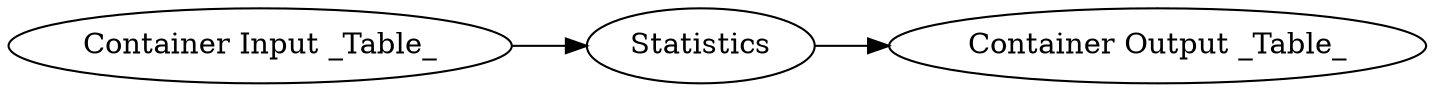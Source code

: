 digraph {
	6 -> 20
	17 -> 6
	17 [label="Container Input _Table_"]
	6 [label=Statistics]
	20 [label="Container Output _Table_"]
	rankdir=LR
}
